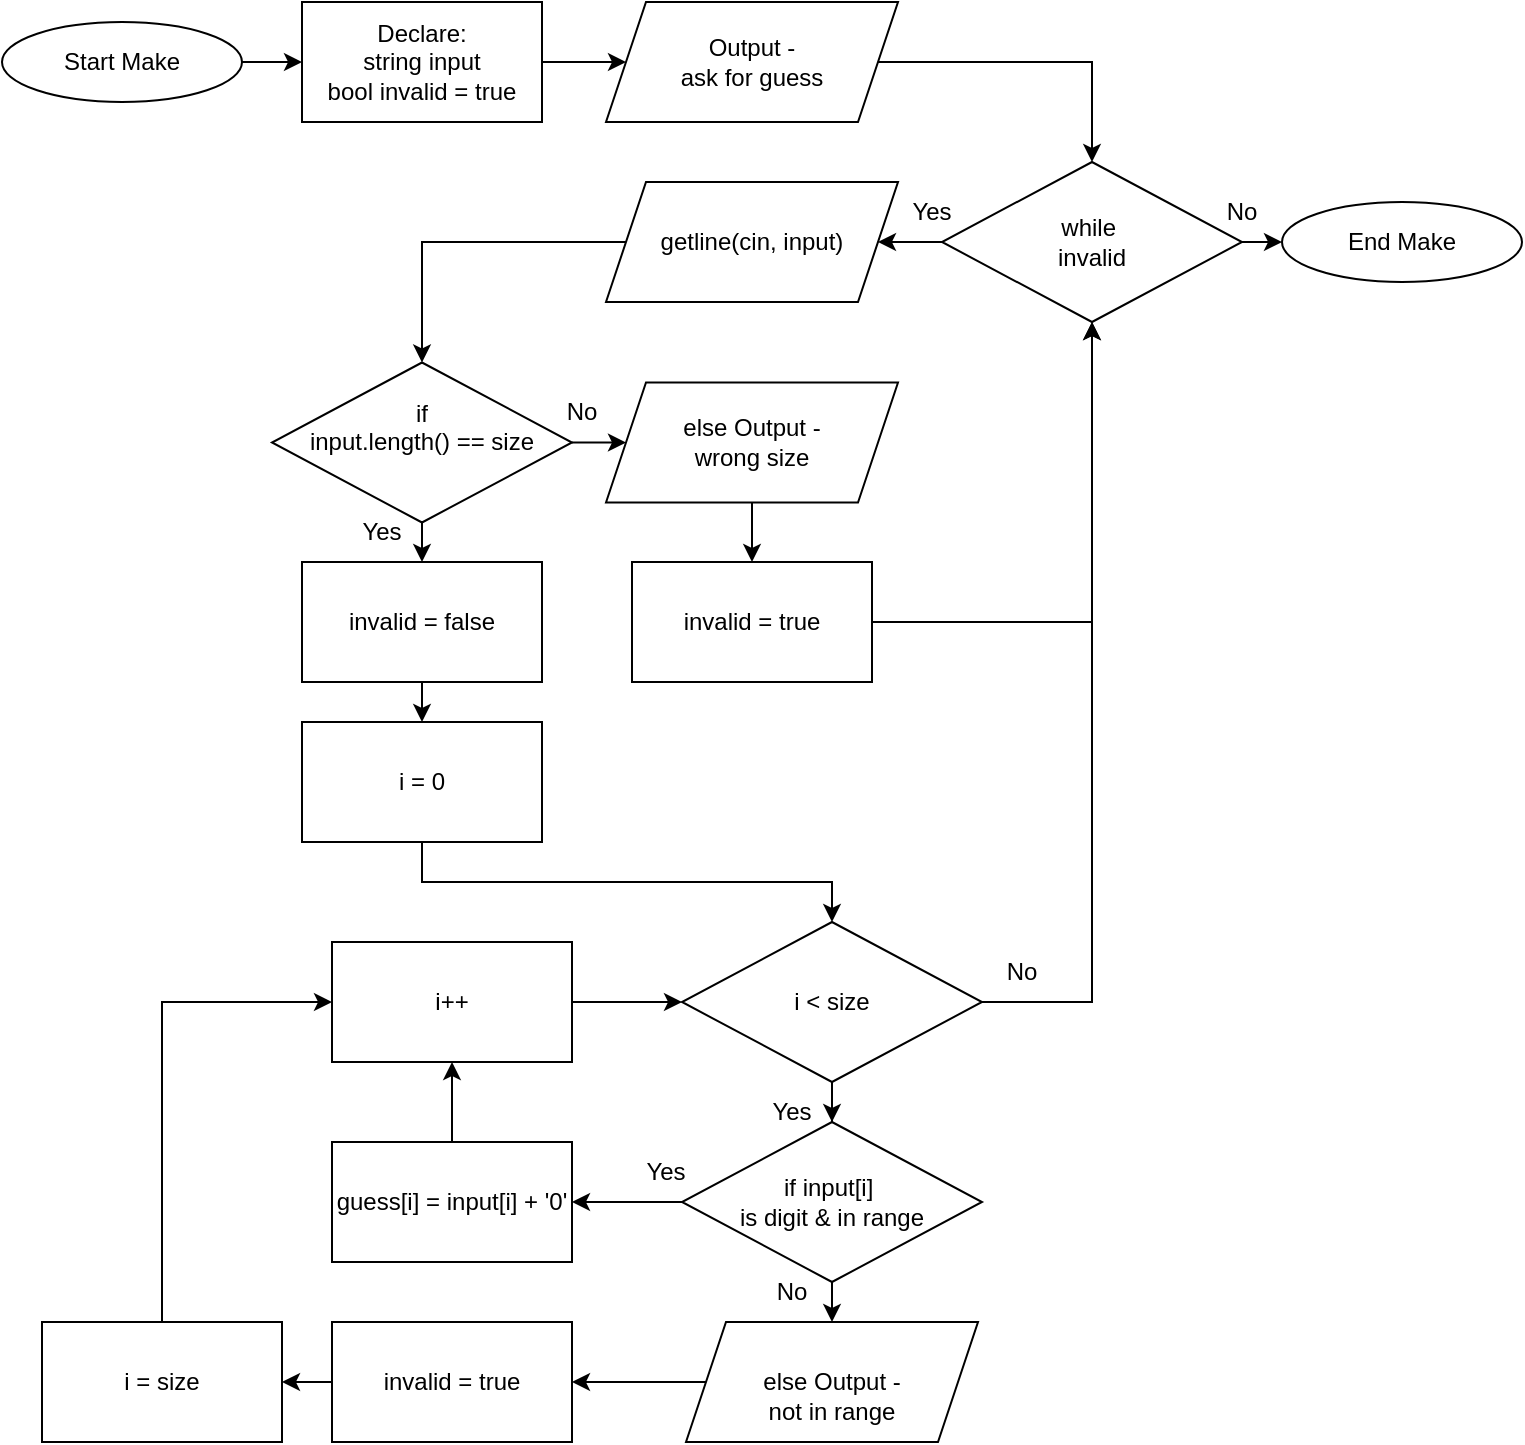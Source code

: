 <mxfile version="24.8.0">
  <diagram name="Page-1" id="zs1MpsAgS46VvO_Qj2_o">
    <mxGraphModel dx="-2056" dy="2442" grid="1" gridSize="10" guides="1" tooltips="1" connect="1" arrows="1" fold="1" page="1" pageScale="1" pageWidth="850" pageHeight="1100" math="0" shadow="0">
      <root>
        <mxCell id="0" />
        <mxCell id="1" parent="0" />
        <mxCell id="aTRIupy0cioZrIS3Y0Zn-1" value="" style="group" vertex="1" connectable="0" parent="1">
          <mxGeometry x="5160" y="-920" width="760" height="720" as="geometry" />
        </mxCell>
        <mxCell id="aTRIupy0cioZrIS3Y0Zn-2" style="edgeStyle=orthogonalEdgeStyle;rounded=0;orthogonalLoop=1;jettySize=auto;html=1;exitX=1;exitY=0.5;exitDx=0;exitDy=0;entryX=0;entryY=0.5;entryDx=0;entryDy=0;" edge="1" parent="aTRIupy0cioZrIS3Y0Zn-1" source="aTRIupy0cioZrIS3Y0Zn-3" target="aTRIupy0cioZrIS3Y0Zn-8">
          <mxGeometry relative="1" as="geometry" />
        </mxCell>
        <mxCell id="aTRIupy0cioZrIS3Y0Zn-3" value="Start Make" style="ellipse;whiteSpace=wrap;html=1;" vertex="1" parent="aTRIupy0cioZrIS3Y0Zn-1">
          <mxGeometry y="10" width="120" height="40" as="geometry" />
        </mxCell>
        <mxCell id="aTRIupy0cioZrIS3Y0Zn-4" value="End Make" style="ellipse;whiteSpace=wrap;html=1;" vertex="1" parent="aTRIupy0cioZrIS3Y0Zn-1">
          <mxGeometry x="640" y="100" width="120" height="40" as="geometry" />
        </mxCell>
        <mxCell id="aTRIupy0cioZrIS3Y0Zn-5" style="edgeStyle=orthogonalEdgeStyle;rounded=0;orthogonalLoop=1;jettySize=auto;html=1;exitX=0;exitY=0.5;exitDx=0;exitDy=0;entryX=0.5;entryY=0;entryDx=0;entryDy=0;" edge="1" parent="aTRIupy0cioZrIS3Y0Zn-1" source="aTRIupy0cioZrIS3Y0Zn-6" target="aTRIupy0cioZrIS3Y0Zn-16">
          <mxGeometry relative="1" as="geometry" />
        </mxCell>
        <mxCell id="aTRIupy0cioZrIS3Y0Zn-6" value="getline(cin, input)" style="shape=parallelogram;perimeter=parallelogramPerimeter;whiteSpace=wrap;html=1;fixedSize=1;rounded=0;" vertex="1" parent="aTRIupy0cioZrIS3Y0Zn-1">
          <mxGeometry x="302" y="90" width="146" height="60" as="geometry" />
        </mxCell>
        <mxCell id="aTRIupy0cioZrIS3Y0Zn-7" style="edgeStyle=orthogonalEdgeStyle;rounded=0;orthogonalLoop=1;jettySize=auto;html=1;exitX=1;exitY=0.5;exitDx=0;exitDy=0;entryX=0;entryY=0.5;entryDx=0;entryDy=0;" edge="1" parent="aTRIupy0cioZrIS3Y0Zn-1" source="aTRIupy0cioZrIS3Y0Zn-8" target="aTRIupy0cioZrIS3Y0Zn-10">
          <mxGeometry relative="1" as="geometry" />
        </mxCell>
        <mxCell id="aTRIupy0cioZrIS3Y0Zn-8" value="Declare:&lt;div&gt;string input&lt;/div&gt;&lt;div&gt;bool invalid = true&lt;/div&gt;" style="rounded=0;whiteSpace=wrap;html=1;" vertex="1" parent="aTRIupy0cioZrIS3Y0Zn-1">
          <mxGeometry x="150" width="120" height="60" as="geometry" />
        </mxCell>
        <mxCell id="aTRIupy0cioZrIS3Y0Zn-9" style="edgeStyle=orthogonalEdgeStyle;rounded=0;orthogonalLoop=1;jettySize=auto;html=1;exitX=1;exitY=0.5;exitDx=0;exitDy=0;" edge="1" parent="aTRIupy0cioZrIS3Y0Zn-1" source="aTRIupy0cioZrIS3Y0Zn-10" target="aTRIupy0cioZrIS3Y0Zn-13">
          <mxGeometry relative="1" as="geometry" />
        </mxCell>
        <mxCell id="aTRIupy0cioZrIS3Y0Zn-10" value="Output -&lt;div&gt;ask for guess&lt;/div&gt;" style="shape=parallelogram;perimeter=parallelogramPerimeter;whiteSpace=wrap;html=1;fixedSize=1;rounded=0;" vertex="1" parent="aTRIupy0cioZrIS3Y0Zn-1">
          <mxGeometry x="302" width="146" height="60" as="geometry" />
        </mxCell>
        <mxCell id="aTRIupy0cioZrIS3Y0Zn-11" style="edgeStyle=orthogonalEdgeStyle;rounded=0;orthogonalLoop=1;jettySize=auto;html=1;exitX=0;exitY=0.5;exitDx=0;exitDy=0;entryX=1;entryY=0.5;entryDx=0;entryDy=0;" edge="1" parent="aTRIupy0cioZrIS3Y0Zn-1" source="aTRIupy0cioZrIS3Y0Zn-13" target="aTRIupy0cioZrIS3Y0Zn-6">
          <mxGeometry relative="1" as="geometry" />
        </mxCell>
        <mxCell id="aTRIupy0cioZrIS3Y0Zn-12" style="edgeStyle=orthogonalEdgeStyle;rounded=0;orthogonalLoop=1;jettySize=auto;html=1;exitX=1;exitY=0.5;exitDx=0;exitDy=0;entryX=0;entryY=0.5;entryDx=0;entryDy=0;" edge="1" parent="aTRIupy0cioZrIS3Y0Zn-1" source="aTRIupy0cioZrIS3Y0Zn-13" target="aTRIupy0cioZrIS3Y0Zn-4">
          <mxGeometry relative="1" as="geometry">
            <mxPoint x="640" y="120.235" as="targetPoint" />
          </mxGeometry>
        </mxCell>
        <mxCell id="aTRIupy0cioZrIS3Y0Zn-13" value="while&amp;nbsp;&lt;div&gt;invalid&lt;/div&gt;" style="rhombus;whiteSpace=wrap;html=1;" vertex="1" parent="aTRIupy0cioZrIS3Y0Zn-1">
          <mxGeometry x="470" y="80" width="150" height="80" as="geometry" />
        </mxCell>
        <mxCell id="aTRIupy0cioZrIS3Y0Zn-14" style="edgeStyle=orthogonalEdgeStyle;rounded=0;orthogonalLoop=1;jettySize=auto;html=1;exitX=0.5;exitY=1;exitDx=0;exitDy=0;entryX=0.5;entryY=0;entryDx=0;entryDy=0;" edge="1" parent="aTRIupy0cioZrIS3Y0Zn-1" source="aTRIupy0cioZrIS3Y0Zn-16" target="aTRIupy0cioZrIS3Y0Zn-18">
          <mxGeometry relative="1" as="geometry" />
        </mxCell>
        <mxCell id="aTRIupy0cioZrIS3Y0Zn-15" style="edgeStyle=orthogonalEdgeStyle;rounded=0;orthogonalLoop=1;jettySize=auto;html=1;exitX=1;exitY=0.5;exitDx=0;exitDy=0;entryX=0;entryY=0.5;entryDx=0;entryDy=0;" edge="1" parent="aTRIupy0cioZrIS3Y0Zn-1" source="aTRIupy0cioZrIS3Y0Zn-16" target="aTRIupy0cioZrIS3Y0Zn-38">
          <mxGeometry relative="1" as="geometry" />
        </mxCell>
        <mxCell id="aTRIupy0cioZrIS3Y0Zn-16" value="if&lt;div&gt;input.length() == size&lt;/div&gt;&lt;div&gt;&lt;br&gt;&lt;/div&gt;" style="rhombus;whiteSpace=wrap;html=1;" vertex="1" parent="aTRIupy0cioZrIS3Y0Zn-1">
          <mxGeometry x="135" y="180.25" width="150" height="80" as="geometry" />
        </mxCell>
        <mxCell id="aTRIupy0cioZrIS3Y0Zn-17" style="edgeStyle=orthogonalEdgeStyle;rounded=0;orthogonalLoop=1;jettySize=auto;html=1;exitX=0.5;exitY=1;exitDx=0;exitDy=0;entryX=0.5;entryY=0;entryDx=0;entryDy=0;" edge="1" parent="aTRIupy0cioZrIS3Y0Zn-1" source="aTRIupy0cioZrIS3Y0Zn-18" target="aTRIupy0cioZrIS3Y0Zn-20">
          <mxGeometry relative="1" as="geometry" />
        </mxCell>
        <mxCell id="aTRIupy0cioZrIS3Y0Zn-18" value="invalid = false" style="rounded=0;whiteSpace=wrap;html=1;" vertex="1" parent="aTRIupy0cioZrIS3Y0Zn-1">
          <mxGeometry x="150" y="280" width="120" height="60" as="geometry" />
        </mxCell>
        <mxCell id="aTRIupy0cioZrIS3Y0Zn-19" style="edgeStyle=orthogonalEdgeStyle;rounded=0;orthogonalLoop=1;jettySize=auto;html=1;exitX=0.5;exitY=1;exitDx=0;exitDy=0;entryX=0.5;entryY=0;entryDx=0;entryDy=0;" edge="1" parent="aTRIupy0cioZrIS3Y0Zn-1" source="aTRIupy0cioZrIS3Y0Zn-20" target="aTRIupy0cioZrIS3Y0Zn-23">
          <mxGeometry relative="1" as="geometry" />
        </mxCell>
        <mxCell id="aTRIupy0cioZrIS3Y0Zn-20" value="i = 0" style="rounded=0;whiteSpace=wrap;html=1;" vertex="1" parent="aTRIupy0cioZrIS3Y0Zn-1">
          <mxGeometry x="150" y="360" width="120" height="60" as="geometry" />
        </mxCell>
        <mxCell id="aTRIupy0cioZrIS3Y0Zn-21" style="edgeStyle=orthogonalEdgeStyle;rounded=0;orthogonalLoop=1;jettySize=auto;html=1;exitX=0.5;exitY=1;exitDx=0;exitDy=0;" edge="1" parent="aTRIupy0cioZrIS3Y0Zn-1" source="aTRIupy0cioZrIS3Y0Zn-23" target="aTRIupy0cioZrIS3Y0Zn-28">
          <mxGeometry relative="1" as="geometry" />
        </mxCell>
        <mxCell id="aTRIupy0cioZrIS3Y0Zn-22" style="edgeStyle=orthogonalEdgeStyle;rounded=0;orthogonalLoop=1;jettySize=auto;html=1;exitX=1;exitY=0.5;exitDx=0;exitDy=0;entryX=0.5;entryY=1;entryDx=0;entryDy=0;" edge="1" parent="aTRIupy0cioZrIS3Y0Zn-1" source="aTRIupy0cioZrIS3Y0Zn-23" target="aTRIupy0cioZrIS3Y0Zn-13">
          <mxGeometry relative="1" as="geometry" />
        </mxCell>
        <mxCell id="aTRIupy0cioZrIS3Y0Zn-23" value="&lt;div&gt;i &amp;lt; size&lt;/div&gt;" style="rhombus;whiteSpace=wrap;html=1;" vertex="1" parent="aTRIupy0cioZrIS3Y0Zn-1">
          <mxGeometry x="340" y="460" width="150" height="80" as="geometry" />
        </mxCell>
        <mxCell id="aTRIupy0cioZrIS3Y0Zn-24" style="edgeStyle=orthogonalEdgeStyle;rounded=0;orthogonalLoop=1;jettySize=auto;html=1;exitX=1;exitY=0.5;exitDx=0;exitDy=0;entryX=0;entryY=0.5;entryDx=0;entryDy=0;" edge="1" parent="aTRIupy0cioZrIS3Y0Zn-1" source="aTRIupy0cioZrIS3Y0Zn-25" target="aTRIupy0cioZrIS3Y0Zn-23">
          <mxGeometry relative="1" as="geometry" />
        </mxCell>
        <mxCell id="aTRIupy0cioZrIS3Y0Zn-25" value="i++" style="rounded=0;whiteSpace=wrap;html=1;" vertex="1" parent="aTRIupy0cioZrIS3Y0Zn-1">
          <mxGeometry x="165" y="470" width="120" height="60" as="geometry" />
        </mxCell>
        <mxCell id="aTRIupy0cioZrIS3Y0Zn-26" style="edgeStyle=orthogonalEdgeStyle;rounded=0;orthogonalLoop=1;jettySize=auto;html=1;exitX=0.5;exitY=1;exitDx=0;exitDy=0;entryX=0.5;entryY=0;entryDx=0;entryDy=0;" edge="1" parent="aTRIupy0cioZrIS3Y0Zn-1" source="aTRIupy0cioZrIS3Y0Zn-28" target="aTRIupy0cioZrIS3Y0Zn-32">
          <mxGeometry relative="1" as="geometry" />
        </mxCell>
        <mxCell id="aTRIupy0cioZrIS3Y0Zn-27" style="edgeStyle=orthogonalEdgeStyle;rounded=0;orthogonalLoop=1;jettySize=auto;html=1;exitX=0;exitY=0.5;exitDx=0;exitDy=0;entryX=1;entryY=0.5;entryDx=0;entryDy=0;" edge="1" parent="aTRIupy0cioZrIS3Y0Zn-1" source="aTRIupy0cioZrIS3Y0Zn-28" target="aTRIupy0cioZrIS3Y0Zn-30">
          <mxGeometry relative="1" as="geometry" />
        </mxCell>
        <mxCell id="aTRIupy0cioZrIS3Y0Zn-28" value="&lt;div&gt;if&amp;nbsp;&lt;span style=&quot;background-color: initial;&quot;&gt;input[i]&amp;nbsp;&lt;/span&gt;&lt;/div&gt;&lt;div&gt;is digit &amp;amp; in range&lt;/div&gt;" style="rhombus;whiteSpace=wrap;html=1;" vertex="1" parent="aTRIupy0cioZrIS3Y0Zn-1">
          <mxGeometry x="340" y="560" width="150" height="80" as="geometry" />
        </mxCell>
        <mxCell id="aTRIupy0cioZrIS3Y0Zn-29" style="edgeStyle=orthogonalEdgeStyle;rounded=0;orthogonalLoop=1;jettySize=auto;html=1;exitX=0.5;exitY=0;exitDx=0;exitDy=0;entryX=0.5;entryY=1;entryDx=0;entryDy=0;" edge="1" parent="aTRIupy0cioZrIS3Y0Zn-1" source="aTRIupy0cioZrIS3Y0Zn-30" target="aTRIupy0cioZrIS3Y0Zn-25">
          <mxGeometry relative="1" as="geometry" />
        </mxCell>
        <mxCell id="aTRIupy0cioZrIS3Y0Zn-30" value="guess[i] =&amp;nbsp;&lt;span style=&quot;background-color: initial;&quot;&gt;input[i] + &#39;0&#39;&lt;/span&gt;" style="rounded=0;whiteSpace=wrap;html=1;" vertex="1" parent="aTRIupy0cioZrIS3Y0Zn-1">
          <mxGeometry x="165" y="570" width="120" height="60" as="geometry" />
        </mxCell>
        <mxCell id="aTRIupy0cioZrIS3Y0Zn-31" style="edgeStyle=orthogonalEdgeStyle;rounded=0;orthogonalLoop=1;jettySize=auto;html=1;exitX=0;exitY=0.5;exitDx=0;exitDy=0;entryX=1;entryY=0.5;entryDx=0;entryDy=0;" edge="1" parent="aTRIupy0cioZrIS3Y0Zn-1" source="aTRIupy0cioZrIS3Y0Zn-32" target="aTRIupy0cioZrIS3Y0Zn-34">
          <mxGeometry relative="1" as="geometry" />
        </mxCell>
        <mxCell id="aTRIupy0cioZrIS3Y0Zn-32" value="&lt;div&gt;&lt;br&gt;&lt;/div&gt;else&amp;nbsp;&lt;span style=&quot;background-color: initial;&quot;&gt;Output -&lt;/span&gt;&lt;div&gt;&lt;div&gt;not in range&lt;/div&gt;&lt;/div&gt;" style="shape=parallelogram;perimeter=parallelogramPerimeter;whiteSpace=wrap;html=1;fixedSize=1;rounded=0;" vertex="1" parent="aTRIupy0cioZrIS3Y0Zn-1">
          <mxGeometry x="342" y="660" width="146" height="60" as="geometry" />
        </mxCell>
        <mxCell id="aTRIupy0cioZrIS3Y0Zn-33" style="edgeStyle=orthogonalEdgeStyle;rounded=0;orthogonalLoop=1;jettySize=auto;html=1;exitX=0;exitY=0.5;exitDx=0;exitDy=0;entryX=1;entryY=0.5;entryDx=0;entryDy=0;" edge="1" parent="aTRIupy0cioZrIS3Y0Zn-1" source="aTRIupy0cioZrIS3Y0Zn-34" target="aTRIupy0cioZrIS3Y0Zn-36">
          <mxGeometry relative="1" as="geometry" />
        </mxCell>
        <mxCell id="aTRIupy0cioZrIS3Y0Zn-34" value="invalid = true" style="rounded=0;whiteSpace=wrap;html=1;" vertex="1" parent="aTRIupy0cioZrIS3Y0Zn-1">
          <mxGeometry x="165" y="660" width="120" height="60" as="geometry" />
        </mxCell>
        <mxCell id="aTRIupy0cioZrIS3Y0Zn-35" style="edgeStyle=orthogonalEdgeStyle;rounded=0;orthogonalLoop=1;jettySize=auto;html=1;exitX=0.5;exitY=0;exitDx=0;exitDy=0;entryX=0;entryY=0.5;entryDx=0;entryDy=0;" edge="1" parent="aTRIupy0cioZrIS3Y0Zn-1" source="aTRIupy0cioZrIS3Y0Zn-36" target="aTRIupy0cioZrIS3Y0Zn-25">
          <mxGeometry relative="1" as="geometry" />
        </mxCell>
        <mxCell id="aTRIupy0cioZrIS3Y0Zn-36" value="i = size" style="rounded=0;whiteSpace=wrap;html=1;" vertex="1" parent="aTRIupy0cioZrIS3Y0Zn-1">
          <mxGeometry x="20" y="660" width="120" height="60" as="geometry" />
        </mxCell>
        <mxCell id="aTRIupy0cioZrIS3Y0Zn-37" style="edgeStyle=orthogonalEdgeStyle;rounded=0;orthogonalLoop=1;jettySize=auto;html=1;exitX=0.5;exitY=1;exitDx=0;exitDy=0;entryX=0.5;entryY=0;entryDx=0;entryDy=0;" edge="1" parent="aTRIupy0cioZrIS3Y0Zn-1" source="aTRIupy0cioZrIS3Y0Zn-38" target="aTRIupy0cioZrIS3Y0Zn-40">
          <mxGeometry relative="1" as="geometry" />
        </mxCell>
        <mxCell id="aTRIupy0cioZrIS3Y0Zn-38" value="else Output -&lt;div&gt;wrong size&lt;/div&gt;" style="shape=parallelogram;perimeter=parallelogramPerimeter;whiteSpace=wrap;html=1;fixedSize=1;rounded=0;" vertex="1" parent="aTRIupy0cioZrIS3Y0Zn-1">
          <mxGeometry x="302" y="190.25" width="146" height="60" as="geometry" />
        </mxCell>
        <mxCell id="aTRIupy0cioZrIS3Y0Zn-39" style="edgeStyle=orthogonalEdgeStyle;rounded=0;orthogonalLoop=1;jettySize=auto;html=1;exitX=1;exitY=0.5;exitDx=0;exitDy=0;entryX=0.5;entryY=1;entryDx=0;entryDy=0;" edge="1" parent="aTRIupy0cioZrIS3Y0Zn-1" source="aTRIupy0cioZrIS3Y0Zn-40" target="aTRIupy0cioZrIS3Y0Zn-13">
          <mxGeometry relative="1" as="geometry" />
        </mxCell>
        <mxCell id="aTRIupy0cioZrIS3Y0Zn-40" value="invalid = true" style="rounded=0;whiteSpace=wrap;html=1;" vertex="1" parent="aTRIupy0cioZrIS3Y0Zn-1">
          <mxGeometry x="315" y="280" width="120" height="60" as="geometry" />
        </mxCell>
        <mxCell id="aTRIupy0cioZrIS3Y0Zn-41" value="No" style="text;html=1;strokeColor=none;fillColor=none;align=center;verticalAlign=middle;whiteSpace=wrap;rounded=0;" vertex="1" parent="aTRIupy0cioZrIS3Y0Zn-1">
          <mxGeometry x="590" y="90" width="60" height="30" as="geometry" />
        </mxCell>
        <mxCell id="aTRIupy0cioZrIS3Y0Zn-42" value="Yes" style="text;html=1;strokeColor=none;fillColor=none;align=center;verticalAlign=middle;whiteSpace=wrap;rounded=0;" vertex="1" parent="aTRIupy0cioZrIS3Y0Zn-1">
          <mxGeometry x="435" y="90" width="60" height="30" as="geometry" />
        </mxCell>
        <mxCell id="aTRIupy0cioZrIS3Y0Zn-43" value="No" style="text;html=1;strokeColor=none;fillColor=none;align=center;verticalAlign=middle;whiteSpace=wrap;rounded=0;" vertex="1" parent="aTRIupy0cioZrIS3Y0Zn-1">
          <mxGeometry x="260" y="190.25" width="60" height="30" as="geometry" />
        </mxCell>
        <mxCell id="aTRIupy0cioZrIS3Y0Zn-44" value="Yes" style="text;html=1;strokeColor=none;fillColor=none;align=center;verticalAlign=middle;whiteSpace=wrap;rounded=0;" vertex="1" parent="aTRIupy0cioZrIS3Y0Zn-1">
          <mxGeometry x="160" y="250.25" width="60" height="30" as="geometry" />
        </mxCell>
        <mxCell id="aTRIupy0cioZrIS3Y0Zn-45" value="No" style="text;html=1;strokeColor=none;fillColor=none;align=center;verticalAlign=middle;whiteSpace=wrap;rounded=0;" vertex="1" parent="aTRIupy0cioZrIS3Y0Zn-1">
          <mxGeometry x="480" y="470" width="60" height="30" as="geometry" />
        </mxCell>
        <mxCell id="aTRIupy0cioZrIS3Y0Zn-46" value="Yes" style="text;html=1;strokeColor=none;fillColor=none;align=center;verticalAlign=middle;whiteSpace=wrap;rounded=0;" vertex="1" parent="aTRIupy0cioZrIS3Y0Zn-1">
          <mxGeometry x="365" y="540" width="60" height="30" as="geometry" />
        </mxCell>
        <mxCell id="aTRIupy0cioZrIS3Y0Zn-47" value="No" style="text;html=1;strokeColor=none;fillColor=none;align=center;verticalAlign=middle;whiteSpace=wrap;rounded=0;" vertex="1" parent="aTRIupy0cioZrIS3Y0Zn-1">
          <mxGeometry x="365" y="630" width="60" height="30" as="geometry" />
        </mxCell>
        <mxCell id="aTRIupy0cioZrIS3Y0Zn-48" value="Yes" style="text;html=1;strokeColor=none;fillColor=none;align=center;verticalAlign=middle;whiteSpace=wrap;rounded=0;" vertex="1" parent="aTRIupy0cioZrIS3Y0Zn-1">
          <mxGeometry x="302" y="570" width="60" height="30" as="geometry" />
        </mxCell>
      </root>
    </mxGraphModel>
  </diagram>
</mxfile>
